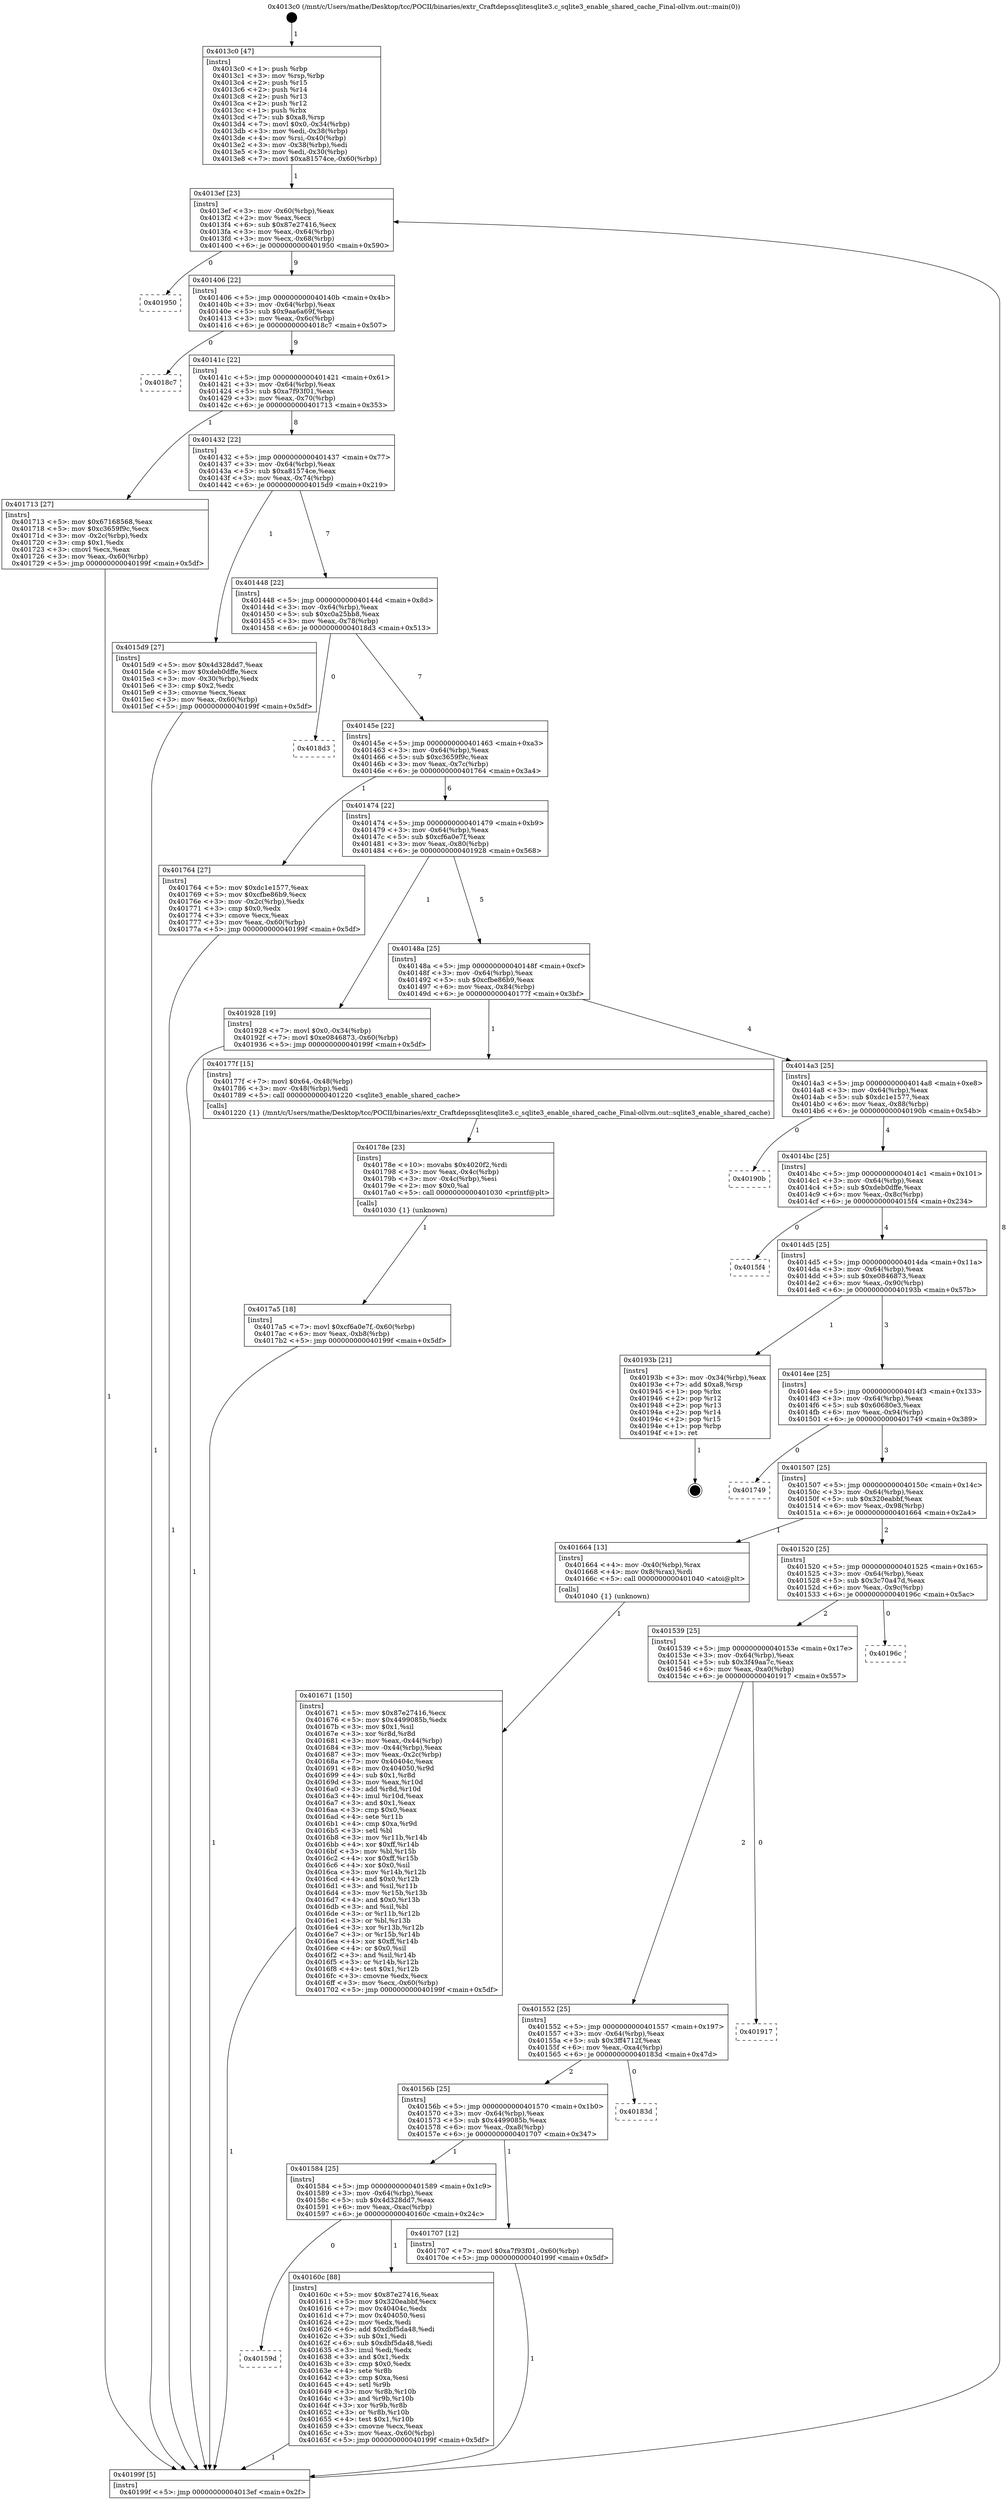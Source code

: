 digraph "0x4013c0" {
  label = "0x4013c0 (/mnt/c/Users/mathe/Desktop/tcc/POCII/binaries/extr_Craftdepssqlitesqlite3.c_sqlite3_enable_shared_cache_Final-ollvm.out::main(0))"
  labelloc = "t"
  node[shape=record]

  Entry [label="",width=0.3,height=0.3,shape=circle,fillcolor=black,style=filled]
  "0x4013ef" [label="{
     0x4013ef [23]\l
     | [instrs]\l
     &nbsp;&nbsp;0x4013ef \<+3\>: mov -0x60(%rbp),%eax\l
     &nbsp;&nbsp;0x4013f2 \<+2\>: mov %eax,%ecx\l
     &nbsp;&nbsp;0x4013f4 \<+6\>: sub $0x87e27416,%ecx\l
     &nbsp;&nbsp;0x4013fa \<+3\>: mov %eax,-0x64(%rbp)\l
     &nbsp;&nbsp;0x4013fd \<+3\>: mov %ecx,-0x68(%rbp)\l
     &nbsp;&nbsp;0x401400 \<+6\>: je 0000000000401950 \<main+0x590\>\l
  }"]
  "0x401950" [label="{
     0x401950\l
  }", style=dashed]
  "0x401406" [label="{
     0x401406 [22]\l
     | [instrs]\l
     &nbsp;&nbsp;0x401406 \<+5\>: jmp 000000000040140b \<main+0x4b\>\l
     &nbsp;&nbsp;0x40140b \<+3\>: mov -0x64(%rbp),%eax\l
     &nbsp;&nbsp;0x40140e \<+5\>: sub $0x9aa6a69f,%eax\l
     &nbsp;&nbsp;0x401413 \<+3\>: mov %eax,-0x6c(%rbp)\l
     &nbsp;&nbsp;0x401416 \<+6\>: je 00000000004018c7 \<main+0x507\>\l
  }"]
  Exit [label="",width=0.3,height=0.3,shape=circle,fillcolor=black,style=filled,peripheries=2]
  "0x4018c7" [label="{
     0x4018c7\l
  }", style=dashed]
  "0x40141c" [label="{
     0x40141c [22]\l
     | [instrs]\l
     &nbsp;&nbsp;0x40141c \<+5\>: jmp 0000000000401421 \<main+0x61\>\l
     &nbsp;&nbsp;0x401421 \<+3\>: mov -0x64(%rbp),%eax\l
     &nbsp;&nbsp;0x401424 \<+5\>: sub $0xa7f93f01,%eax\l
     &nbsp;&nbsp;0x401429 \<+3\>: mov %eax,-0x70(%rbp)\l
     &nbsp;&nbsp;0x40142c \<+6\>: je 0000000000401713 \<main+0x353\>\l
  }"]
  "0x4017a5" [label="{
     0x4017a5 [18]\l
     | [instrs]\l
     &nbsp;&nbsp;0x4017a5 \<+7\>: movl $0xcf6a0e7f,-0x60(%rbp)\l
     &nbsp;&nbsp;0x4017ac \<+6\>: mov %eax,-0xb8(%rbp)\l
     &nbsp;&nbsp;0x4017b2 \<+5\>: jmp 000000000040199f \<main+0x5df\>\l
  }"]
  "0x401713" [label="{
     0x401713 [27]\l
     | [instrs]\l
     &nbsp;&nbsp;0x401713 \<+5\>: mov $0x67168568,%eax\l
     &nbsp;&nbsp;0x401718 \<+5\>: mov $0xc3659f9c,%ecx\l
     &nbsp;&nbsp;0x40171d \<+3\>: mov -0x2c(%rbp),%edx\l
     &nbsp;&nbsp;0x401720 \<+3\>: cmp $0x1,%edx\l
     &nbsp;&nbsp;0x401723 \<+3\>: cmovl %ecx,%eax\l
     &nbsp;&nbsp;0x401726 \<+3\>: mov %eax,-0x60(%rbp)\l
     &nbsp;&nbsp;0x401729 \<+5\>: jmp 000000000040199f \<main+0x5df\>\l
  }"]
  "0x401432" [label="{
     0x401432 [22]\l
     | [instrs]\l
     &nbsp;&nbsp;0x401432 \<+5\>: jmp 0000000000401437 \<main+0x77\>\l
     &nbsp;&nbsp;0x401437 \<+3\>: mov -0x64(%rbp),%eax\l
     &nbsp;&nbsp;0x40143a \<+5\>: sub $0xa81574ce,%eax\l
     &nbsp;&nbsp;0x40143f \<+3\>: mov %eax,-0x74(%rbp)\l
     &nbsp;&nbsp;0x401442 \<+6\>: je 00000000004015d9 \<main+0x219\>\l
  }"]
  "0x40178e" [label="{
     0x40178e [23]\l
     | [instrs]\l
     &nbsp;&nbsp;0x40178e \<+10\>: movabs $0x4020f2,%rdi\l
     &nbsp;&nbsp;0x401798 \<+3\>: mov %eax,-0x4c(%rbp)\l
     &nbsp;&nbsp;0x40179b \<+3\>: mov -0x4c(%rbp),%esi\l
     &nbsp;&nbsp;0x40179e \<+2\>: mov $0x0,%al\l
     &nbsp;&nbsp;0x4017a0 \<+5\>: call 0000000000401030 \<printf@plt\>\l
     | [calls]\l
     &nbsp;&nbsp;0x401030 \{1\} (unknown)\l
  }"]
  "0x4015d9" [label="{
     0x4015d9 [27]\l
     | [instrs]\l
     &nbsp;&nbsp;0x4015d9 \<+5\>: mov $0x4d328dd7,%eax\l
     &nbsp;&nbsp;0x4015de \<+5\>: mov $0xdeb0dffe,%ecx\l
     &nbsp;&nbsp;0x4015e3 \<+3\>: mov -0x30(%rbp),%edx\l
     &nbsp;&nbsp;0x4015e6 \<+3\>: cmp $0x2,%edx\l
     &nbsp;&nbsp;0x4015e9 \<+3\>: cmovne %ecx,%eax\l
     &nbsp;&nbsp;0x4015ec \<+3\>: mov %eax,-0x60(%rbp)\l
     &nbsp;&nbsp;0x4015ef \<+5\>: jmp 000000000040199f \<main+0x5df\>\l
  }"]
  "0x401448" [label="{
     0x401448 [22]\l
     | [instrs]\l
     &nbsp;&nbsp;0x401448 \<+5\>: jmp 000000000040144d \<main+0x8d\>\l
     &nbsp;&nbsp;0x40144d \<+3\>: mov -0x64(%rbp),%eax\l
     &nbsp;&nbsp;0x401450 \<+5\>: sub $0xc0a25bb8,%eax\l
     &nbsp;&nbsp;0x401455 \<+3\>: mov %eax,-0x78(%rbp)\l
     &nbsp;&nbsp;0x401458 \<+6\>: je 00000000004018d3 \<main+0x513\>\l
  }"]
  "0x40199f" [label="{
     0x40199f [5]\l
     | [instrs]\l
     &nbsp;&nbsp;0x40199f \<+5\>: jmp 00000000004013ef \<main+0x2f\>\l
  }"]
  "0x4013c0" [label="{
     0x4013c0 [47]\l
     | [instrs]\l
     &nbsp;&nbsp;0x4013c0 \<+1\>: push %rbp\l
     &nbsp;&nbsp;0x4013c1 \<+3\>: mov %rsp,%rbp\l
     &nbsp;&nbsp;0x4013c4 \<+2\>: push %r15\l
     &nbsp;&nbsp;0x4013c6 \<+2\>: push %r14\l
     &nbsp;&nbsp;0x4013c8 \<+2\>: push %r13\l
     &nbsp;&nbsp;0x4013ca \<+2\>: push %r12\l
     &nbsp;&nbsp;0x4013cc \<+1\>: push %rbx\l
     &nbsp;&nbsp;0x4013cd \<+7\>: sub $0xa8,%rsp\l
     &nbsp;&nbsp;0x4013d4 \<+7\>: movl $0x0,-0x34(%rbp)\l
     &nbsp;&nbsp;0x4013db \<+3\>: mov %edi,-0x38(%rbp)\l
     &nbsp;&nbsp;0x4013de \<+4\>: mov %rsi,-0x40(%rbp)\l
     &nbsp;&nbsp;0x4013e2 \<+3\>: mov -0x38(%rbp),%edi\l
     &nbsp;&nbsp;0x4013e5 \<+3\>: mov %edi,-0x30(%rbp)\l
     &nbsp;&nbsp;0x4013e8 \<+7\>: movl $0xa81574ce,-0x60(%rbp)\l
  }"]
  "0x401671" [label="{
     0x401671 [150]\l
     | [instrs]\l
     &nbsp;&nbsp;0x401671 \<+5\>: mov $0x87e27416,%ecx\l
     &nbsp;&nbsp;0x401676 \<+5\>: mov $0x4499085b,%edx\l
     &nbsp;&nbsp;0x40167b \<+3\>: mov $0x1,%sil\l
     &nbsp;&nbsp;0x40167e \<+3\>: xor %r8d,%r8d\l
     &nbsp;&nbsp;0x401681 \<+3\>: mov %eax,-0x44(%rbp)\l
     &nbsp;&nbsp;0x401684 \<+3\>: mov -0x44(%rbp),%eax\l
     &nbsp;&nbsp;0x401687 \<+3\>: mov %eax,-0x2c(%rbp)\l
     &nbsp;&nbsp;0x40168a \<+7\>: mov 0x40404c,%eax\l
     &nbsp;&nbsp;0x401691 \<+8\>: mov 0x404050,%r9d\l
     &nbsp;&nbsp;0x401699 \<+4\>: sub $0x1,%r8d\l
     &nbsp;&nbsp;0x40169d \<+3\>: mov %eax,%r10d\l
     &nbsp;&nbsp;0x4016a0 \<+3\>: add %r8d,%r10d\l
     &nbsp;&nbsp;0x4016a3 \<+4\>: imul %r10d,%eax\l
     &nbsp;&nbsp;0x4016a7 \<+3\>: and $0x1,%eax\l
     &nbsp;&nbsp;0x4016aa \<+3\>: cmp $0x0,%eax\l
     &nbsp;&nbsp;0x4016ad \<+4\>: sete %r11b\l
     &nbsp;&nbsp;0x4016b1 \<+4\>: cmp $0xa,%r9d\l
     &nbsp;&nbsp;0x4016b5 \<+3\>: setl %bl\l
     &nbsp;&nbsp;0x4016b8 \<+3\>: mov %r11b,%r14b\l
     &nbsp;&nbsp;0x4016bb \<+4\>: xor $0xff,%r14b\l
     &nbsp;&nbsp;0x4016bf \<+3\>: mov %bl,%r15b\l
     &nbsp;&nbsp;0x4016c2 \<+4\>: xor $0xff,%r15b\l
     &nbsp;&nbsp;0x4016c6 \<+4\>: xor $0x0,%sil\l
     &nbsp;&nbsp;0x4016ca \<+3\>: mov %r14b,%r12b\l
     &nbsp;&nbsp;0x4016cd \<+4\>: and $0x0,%r12b\l
     &nbsp;&nbsp;0x4016d1 \<+3\>: and %sil,%r11b\l
     &nbsp;&nbsp;0x4016d4 \<+3\>: mov %r15b,%r13b\l
     &nbsp;&nbsp;0x4016d7 \<+4\>: and $0x0,%r13b\l
     &nbsp;&nbsp;0x4016db \<+3\>: and %sil,%bl\l
     &nbsp;&nbsp;0x4016de \<+3\>: or %r11b,%r12b\l
     &nbsp;&nbsp;0x4016e1 \<+3\>: or %bl,%r13b\l
     &nbsp;&nbsp;0x4016e4 \<+3\>: xor %r13b,%r12b\l
     &nbsp;&nbsp;0x4016e7 \<+3\>: or %r15b,%r14b\l
     &nbsp;&nbsp;0x4016ea \<+4\>: xor $0xff,%r14b\l
     &nbsp;&nbsp;0x4016ee \<+4\>: or $0x0,%sil\l
     &nbsp;&nbsp;0x4016f2 \<+3\>: and %sil,%r14b\l
     &nbsp;&nbsp;0x4016f5 \<+3\>: or %r14b,%r12b\l
     &nbsp;&nbsp;0x4016f8 \<+4\>: test $0x1,%r12b\l
     &nbsp;&nbsp;0x4016fc \<+3\>: cmovne %edx,%ecx\l
     &nbsp;&nbsp;0x4016ff \<+3\>: mov %ecx,-0x60(%rbp)\l
     &nbsp;&nbsp;0x401702 \<+5\>: jmp 000000000040199f \<main+0x5df\>\l
  }"]
  "0x4018d3" [label="{
     0x4018d3\l
  }", style=dashed]
  "0x40145e" [label="{
     0x40145e [22]\l
     | [instrs]\l
     &nbsp;&nbsp;0x40145e \<+5\>: jmp 0000000000401463 \<main+0xa3\>\l
     &nbsp;&nbsp;0x401463 \<+3\>: mov -0x64(%rbp),%eax\l
     &nbsp;&nbsp;0x401466 \<+5\>: sub $0xc3659f9c,%eax\l
     &nbsp;&nbsp;0x40146b \<+3\>: mov %eax,-0x7c(%rbp)\l
     &nbsp;&nbsp;0x40146e \<+6\>: je 0000000000401764 \<main+0x3a4\>\l
  }"]
  "0x40159d" [label="{
     0x40159d\l
  }", style=dashed]
  "0x401764" [label="{
     0x401764 [27]\l
     | [instrs]\l
     &nbsp;&nbsp;0x401764 \<+5\>: mov $0xdc1e1577,%eax\l
     &nbsp;&nbsp;0x401769 \<+5\>: mov $0xcfbe86b9,%ecx\l
     &nbsp;&nbsp;0x40176e \<+3\>: mov -0x2c(%rbp),%edx\l
     &nbsp;&nbsp;0x401771 \<+3\>: cmp $0x0,%edx\l
     &nbsp;&nbsp;0x401774 \<+3\>: cmove %ecx,%eax\l
     &nbsp;&nbsp;0x401777 \<+3\>: mov %eax,-0x60(%rbp)\l
     &nbsp;&nbsp;0x40177a \<+5\>: jmp 000000000040199f \<main+0x5df\>\l
  }"]
  "0x401474" [label="{
     0x401474 [22]\l
     | [instrs]\l
     &nbsp;&nbsp;0x401474 \<+5\>: jmp 0000000000401479 \<main+0xb9\>\l
     &nbsp;&nbsp;0x401479 \<+3\>: mov -0x64(%rbp),%eax\l
     &nbsp;&nbsp;0x40147c \<+5\>: sub $0xcf6a0e7f,%eax\l
     &nbsp;&nbsp;0x401481 \<+3\>: mov %eax,-0x80(%rbp)\l
     &nbsp;&nbsp;0x401484 \<+6\>: je 0000000000401928 \<main+0x568\>\l
  }"]
  "0x40160c" [label="{
     0x40160c [88]\l
     | [instrs]\l
     &nbsp;&nbsp;0x40160c \<+5\>: mov $0x87e27416,%eax\l
     &nbsp;&nbsp;0x401611 \<+5\>: mov $0x320eabbf,%ecx\l
     &nbsp;&nbsp;0x401616 \<+7\>: mov 0x40404c,%edx\l
     &nbsp;&nbsp;0x40161d \<+7\>: mov 0x404050,%esi\l
     &nbsp;&nbsp;0x401624 \<+2\>: mov %edx,%edi\l
     &nbsp;&nbsp;0x401626 \<+6\>: add $0xdbf5da48,%edi\l
     &nbsp;&nbsp;0x40162c \<+3\>: sub $0x1,%edi\l
     &nbsp;&nbsp;0x40162f \<+6\>: sub $0xdbf5da48,%edi\l
     &nbsp;&nbsp;0x401635 \<+3\>: imul %edi,%edx\l
     &nbsp;&nbsp;0x401638 \<+3\>: and $0x1,%edx\l
     &nbsp;&nbsp;0x40163b \<+3\>: cmp $0x0,%edx\l
     &nbsp;&nbsp;0x40163e \<+4\>: sete %r8b\l
     &nbsp;&nbsp;0x401642 \<+3\>: cmp $0xa,%esi\l
     &nbsp;&nbsp;0x401645 \<+4\>: setl %r9b\l
     &nbsp;&nbsp;0x401649 \<+3\>: mov %r8b,%r10b\l
     &nbsp;&nbsp;0x40164c \<+3\>: and %r9b,%r10b\l
     &nbsp;&nbsp;0x40164f \<+3\>: xor %r9b,%r8b\l
     &nbsp;&nbsp;0x401652 \<+3\>: or %r8b,%r10b\l
     &nbsp;&nbsp;0x401655 \<+4\>: test $0x1,%r10b\l
     &nbsp;&nbsp;0x401659 \<+3\>: cmovne %ecx,%eax\l
     &nbsp;&nbsp;0x40165c \<+3\>: mov %eax,-0x60(%rbp)\l
     &nbsp;&nbsp;0x40165f \<+5\>: jmp 000000000040199f \<main+0x5df\>\l
  }"]
  "0x401928" [label="{
     0x401928 [19]\l
     | [instrs]\l
     &nbsp;&nbsp;0x401928 \<+7\>: movl $0x0,-0x34(%rbp)\l
     &nbsp;&nbsp;0x40192f \<+7\>: movl $0xe0846873,-0x60(%rbp)\l
     &nbsp;&nbsp;0x401936 \<+5\>: jmp 000000000040199f \<main+0x5df\>\l
  }"]
  "0x40148a" [label="{
     0x40148a [25]\l
     | [instrs]\l
     &nbsp;&nbsp;0x40148a \<+5\>: jmp 000000000040148f \<main+0xcf\>\l
     &nbsp;&nbsp;0x40148f \<+3\>: mov -0x64(%rbp),%eax\l
     &nbsp;&nbsp;0x401492 \<+5\>: sub $0xcfbe86b9,%eax\l
     &nbsp;&nbsp;0x401497 \<+6\>: mov %eax,-0x84(%rbp)\l
     &nbsp;&nbsp;0x40149d \<+6\>: je 000000000040177f \<main+0x3bf\>\l
  }"]
  "0x401584" [label="{
     0x401584 [25]\l
     | [instrs]\l
     &nbsp;&nbsp;0x401584 \<+5\>: jmp 0000000000401589 \<main+0x1c9\>\l
     &nbsp;&nbsp;0x401589 \<+3\>: mov -0x64(%rbp),%eax\l
     &nbsp;&nbsp;0x40158c \<+5\>: sub $0x4d328dd7,%eax\l
     &nbsp;&nbsp;0x401591 \<+6\>: mov %eax,-0xac(%rbp)\l
     &nbsp;&nbsp;0x401597 \<+6\>: je 000000000040160c \<main+0x24c\>\l
  }"]
  "0x40177f" [label="{
     0x40177f [15]\l
     | [instrs]\l
     &nbsp;&nbsp;0x40177f \<+7\>: movl $0x64,-0x48(%rbp)\l
     &nbsp;&nbsp;0x401786 \<+3\>: mov -0x48(%rbp),%edi\l
     &nbsp;&nbsp;0x401789 \<+5\>: call 0000000000401220 \<sqlite3_enable_shared_cache\>\l
     | [calls]\l
     &nbsp;&nbsp;0x401220 \{1\} (/mnt/c/Users/mathe/Desktop/tcc/POCII/binaries/extr_Craftdepssqlitesqlite3.c_sqlite3_enable_shared_cache_Final-ollvm.out::sqlite3_enable_shared_cache)\l
  }"]
  "0x4014a3" [label="{
     0x4014a3 [25]\l
     | [instrs]\l
     &nbsp;&nbsp;0x4014a3 \<+5\>: jmp 00000000004014a8 \<main+0xe8\>\l
     &nbsp;&nbsp;0x4014a8 \<+3\>: mov -0x64(%rbp),%eax\l
     &nbsp;&nbsp;0x4014ab \<+5\>: sub $0xdc1e1577,%eax\l
     &nbsp;&nbsp;0x4014b0 \<+6\>: mov %eax,-0x88(%rbp)\l
     &nbsp;&nbsp;0x4014b6 \<+6\>: je 000000000040190b \<main+0x54b\>\l
  }"]
  "0x401707" [label="{
     0x401707 [12]\l
     | [instrs]\l
     &nbsp;&nbsp;0x401707 \<+7\>: movl $0xa7f93f01,-0x60(%rbp)\l
     &nbsp;&nbsp;0x40170e \<+5\>: jmp 000000000040199f \<main+0x5df\>\l
  }"]
  "0x40190b" [label="{
     0x40190b\l
  }", style=dashed]
  "0x4014bc" [label="{
     0x4014bc [25]\l
     | [instrs]\l
     &nbsp;&nbsp;0x4014bc \<+5\>: jmp 00000000004014c1 \<main+0x101\>\l
     &nbsp;&nbsp;0x4014c1 \<+3\>: mov -0x64(%rbp),%eax\l
     &nbsp;&nbsp;0x4014c4 \<+5\>: sub $0xdeb0dffe,%eax\l
     &nbsp;&nbsp;0x4014c9 \<+6\>: mov %eax,-0x8c(%rbp)\l
     &nbsp;&nbsp;0x4014cf \<+6\>: je 00000000004015f4 \<main+0x234\>\l
  }"]
  "0x40156b" [label="{
     0x40156b [25]\l
     | [instrs]\l
     &nbsp;&nbsp;0x40156b \<+5\>: jmp 0000000000401570 \<main+0x1b0\>\l
     &nbsp;&nbsp;0x401570 \<+3\>: mov -0x64(%rbp),%eax\l
     &nbsp;&nbsp;0x401573 \<+5\>: sub $0x4499085b,%eax\l
     &nbsp;&nbsp;0x401578 \<+6\>: mov %eax,-0xa8(%rbp)\l
     &nbsp;&nbsp;0x40157e \<+6\>: je 0000000000401707 \<main+0x347\>\l
  }"]
  "0x4015f4" [label="{
     0x4015f4\l
  }", style=dashed]
  "0x4014d5" [label="{
     0x4014d5 [25]\l
     | [instrs]\l
     &nbsp;&nbsp;0x4014d5 \<+5\>: jmp 00000000004014da \<main+0x11a\>\l
     &nbsp;&nbsp;0x4014da \<+3\>: mov -0x64(%rbp),%eax\l
     &nbsp;&nbsp;0x4014dd \<+5\>: sub $0xe0846873,%eax\l
     &nbsp;&nbsp;0x4014e2 \<+6\>: mov %eax,-0x90(%rbp)\l
     &nbsp;&nbsp;0x4014e8 \<+6\>: je 000000000040193b \<main+0x57b\>\l
  }"]
  "0x40183d" [label="{
     0x40183d\l
  }", style=dashed]
  "0x40193b" [label="{
     0x40193b [21]\l
     | [instrs]\l
     &nbsp;&nbsp;0x40193b \<+3\>: mov -0x34(%rbp),%eax\l
     &nbsp;&nbsp;0x40193e \<+7\>: add $0xa8,%rsp\l
     &nbsp;&nbsp;0x401945 \<+1\>: pop %rbx\l
     &nbsp;&nbsp;0x401946 \<+2\>: pop %r12\l
     &nbsp;&nbsp;0x401948 \<+2\>: pop %r13\l
     &nbsp;&nbsp;0x40194a \<+2\>: pop %r14\l
     &nbsp;&nbsp;0x40194c \<+2\>: pop %r15\l
     &nbsp;&nbsp;0x40194e \<+1\>: pop %rbp\l
     &nbsp;&nbsp;0x40194f \<+1\>: ret\l
  }"]
  "0x4014ee" [label="{
     0x4014ee [25]\l
     | [instrs]\l
     &nbsp;&nbsp;0x4014ee \<+5\>: jmp 00000000004014f3 \<main+0x133\>\l
     &nbsp;&nbsp;0x4014f3 \<+3\>: mov -0x64(%rbp),%eax\l
     &nbsp;&nbsp;0x4014f6 \<+5\>: sub $0x60680e3,%eax\l
     &nbsp;&nbsp;0x4014fb \<+6\>: mov %eax,-0x94(%rbp)\l
     &nbsp;&nbsp;0x401501 \<+6\>: je 0000000000401749 \<main+0x389\>\l
  }"]
  "0x401552" [label="{
     0x401552 [25]\l
     | [instrs]\l
     &nbsp;&nbsp;0x401552 \<+5\>: jmp 0000000000401557 \<main+0x197\>\l
     &nbsp;&nbsp;0x401557 \<+3\>: mov -0x64(%rbp),%eax\l
     &nbsp;&nbsp;0x40155a \<+5\>: sub $0x3ff4712f,%eax\l
     &nbsp;&nbsp;0x40155f \<+6\>: mov %eax,-0xa4(%rbp)\l
     &nbsp;&nbsp;0x401565 \<+6\>: je 000000000040183d \<main+0x47d\>\l
  }"]
  "0x401749" [label="{
     0x401749\l
  }", style=dashed]
  "0x401507" [label="{
     0x401507 [25]\l
     | [instrs]\l
     &nbsp;&nbsp;0x401507 \<+5\>: jmp 000000000040150c \<main+0x14c\>\l
     &nbsp;&nbsp;0x40150c \<+3\>: mov -0x64(%rbp),%eax\l
     &nbsp;&nbsp;0x40150f \<+5\>: sub $0x320eabbf,%eax\l
     &nbsp;&nbsp;0x401514 \<+6\>: mov %eax,-0x98(%rbp)\l
     &nbsp;&nbsp;0x40151a \<+6\>: je 0000000000401664 \<main+0x2a4\>\l
  }"]
  "0x401917" [label="{
     0x401917\l
  }", style=dashed]
  "0x401664" [label="{
     0x401664 [13]\l
     | [instrs]\l
     &nbsp;&nbsp;0x401664 \<+4\>: mov -0x40(%rbp),%rax\l
     &nbsp;&nbsp;0x401668 \<+4\>: mov 0x8(%rax),%rdi\l
     &nbsp;&nbsp;0x40166c \<+5\>: call 0000000000401040 \<atoi@plt\>\l
     | [calls]\l
     &nbsp;&nbsp;0x401040 \{1\} (unknown)\l
  }"]
  "0x401520" [label="{
     0x401520 [25]\l
     | [instrs]\l
     &nbsp;&nbsp;0x401520 \<+5\>: jmp 0000000000401525 \<main+0x165\>\l
     &nbsp;&nbsp;0x401525 \<+3\>: mov -0x64(%rbp),%eax\l
     &nbsp;&nbsp;0x401528 \<+5\>: sub $0x3c70a47d,%eax\l
     &nbsp;&nbsp;0x40152d \<+6\>: mov %eax,-0x9c(%rbp)\l
     &nbsp;&nbsp;0x401533 \<+6\>: je 000000000040196c \<main+0x5ac\>\l
  }"]
  "0x401539" [label="{
     0x401539 [25]\l
     | [instrs]\l
     &nbsp;&nbsp;0x401539 \<+5\>: jmp 000000000040153e \<main+0x17e\>\l
     &nbsp;&nbsp;0x40153e \<+3\>: mov -0x64(%rbp),%eax\l
     &nbsp;&nbsp;0x401541 \<+5\>: sub $0x3f49aa7c,%eax\l
     &nbsp;&nbsp;0x401546 \<+6\>: mov %eax,-0xa0(%rbp)\l
     &nbsp;&nbsp;0x40154c \<+6\>: je 0000000000401917 \<main+0x557\>\l
  }"]
  "0x40196c" [label="{
     0x40196c\l
  }", style=dashed]
  Entry -> "0x4013c0" [label=" 1"]
  "0x4013ef" -> "0x401950" [label=" 0"]
  "0x4013ef" -> "0x401406" [label=" 9"]
  "0x40193b" -> Exit [label=" 1"]
  "0x401406" -> "0x4018c7" [label=" 0"]
  "0x401406" -> "0x40141c" [label=" 9"]
  "0x401928" -> "0x40199f" [label=" 1"]
  "0x40141c" -> "0x401713" [label=" 1"]
  "0x40141c" -> "0x401432" [label=" 8"]
  "0x4017a5" -> "0x40199f" [label=" 1"]
  "0x401432" -> "0x4015d9" [label=" 1"]
  "0x401432" -> "0x401448" [label=" 7"]
  "0x4015d9" -> "0x40199f" [label=" 1"]
  "0x4013c0" -> "0x4013ef" [label=" 1"]
  "0x40199f" -> "0x4013ef" [label=" 8"]
  "0x40178e" -> "0x4017a5" [label=" 1"]
  "0x401448" -> "0x4018d3" [label=" 0"]
  "0x401448" -> "0x40145e" [label=" 7"]
  "0x40177f" -> "0x40178e" [label=" 1"]
  "0x40145e" -> "0x401764" [label=" 1"]
  "0x40145e" -> "0x401474" [label=" 6"]
  "0x401764" -> "0x40199f" [label=" 1"]
  "0x401474" -> "0x401928" [label=" 1"]
  "0x401474" -> "0x40148a" [label=" 5"]
  "0x401713" -> "0x40199f" [label=" 1"]
  "0x40148a" -> "0x40177f" [label=" 1"]
  "0x40148a" -> "0x4014a3" [label=" 4"]
  "0x401671" -> "0x40199f" [label=" 1"]
  "0x4014a3" -> "0x40190b" [label=" 0"]
  "0x4014a3" -> "0x4014bc" [label=" 4"]
  "0x401664" -> "0x401671" [label=" 1"]
  "0x4014bc" -> "0x4015f4" [label=" 0"]
  "0x4014bc" -> "0x4014d5" [label=" 4"]
  "0x401584" -> "0x40159d" [label=" 0"]
  "0x4014d5" -> "0x40193b" [label=" 1"]
  "0x4014d5" -> "0x4014ee" [label=" 3"]
  "0x401584" -> "0x40160c" [label=" 1"]
  "0x4014ee" -> "0x401749" [label=" 0"]
  "0x4014ee" -> "0x401507" [label=" 3"]
  "0x40156b" -> "0x401584" [label=" 1"]
  "0x401507" -> "0x401664" [label=" 1"]
  "0x401507" -> "0x401520" [label=" 2"]
  "0x40156b" -> "0x401707" [label=" 1"]
  "0x401520" -> "0x40196c" [label=" 0"]
  "0x401520" -> "0x401539" [label=" 2"]
  "0x40160c" -> "0x40199f" [label=" 1"]
  "0x401539" -> "0x401917" [label=" 0"]
  "0x401539" -> "0x401552" [label=" 2"]
  "0x401707" -> "0x40199f" [label=" 1"]
  "0x401552" -> "0x40183d" [label=" 0"]
  "0x401552" -> "0x40156b" [label=" 2"]
}
